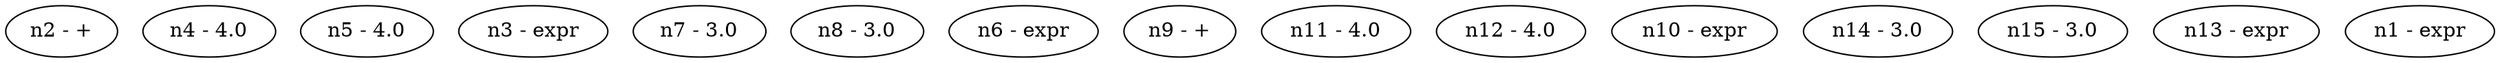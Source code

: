 // Compilador
digraph {
	n2 [label="n2 - +"]
	n4 [label="n4 - 4.0"]
	n5 [label="n5 - 4.0"]
	n3 [label="n3 - expr"]
	n7 [label="n7 - 3.0"]
	n8 [label="n8 - 3.0"]
	n6 [label="n6 - expr"]
	n9 [label="n9 - +"]
	n11 [label="n11 - 4.0"]
	n12 [label="n12 - 4.0"]
	n10 [label="n10 - expr"]
	n14 [label="n14 - 3.0"]
	n15 [label="n15 - 3.0"]
	n13 [label="n13 - expr"]
	n1 [label="n1 - expr"]
}
